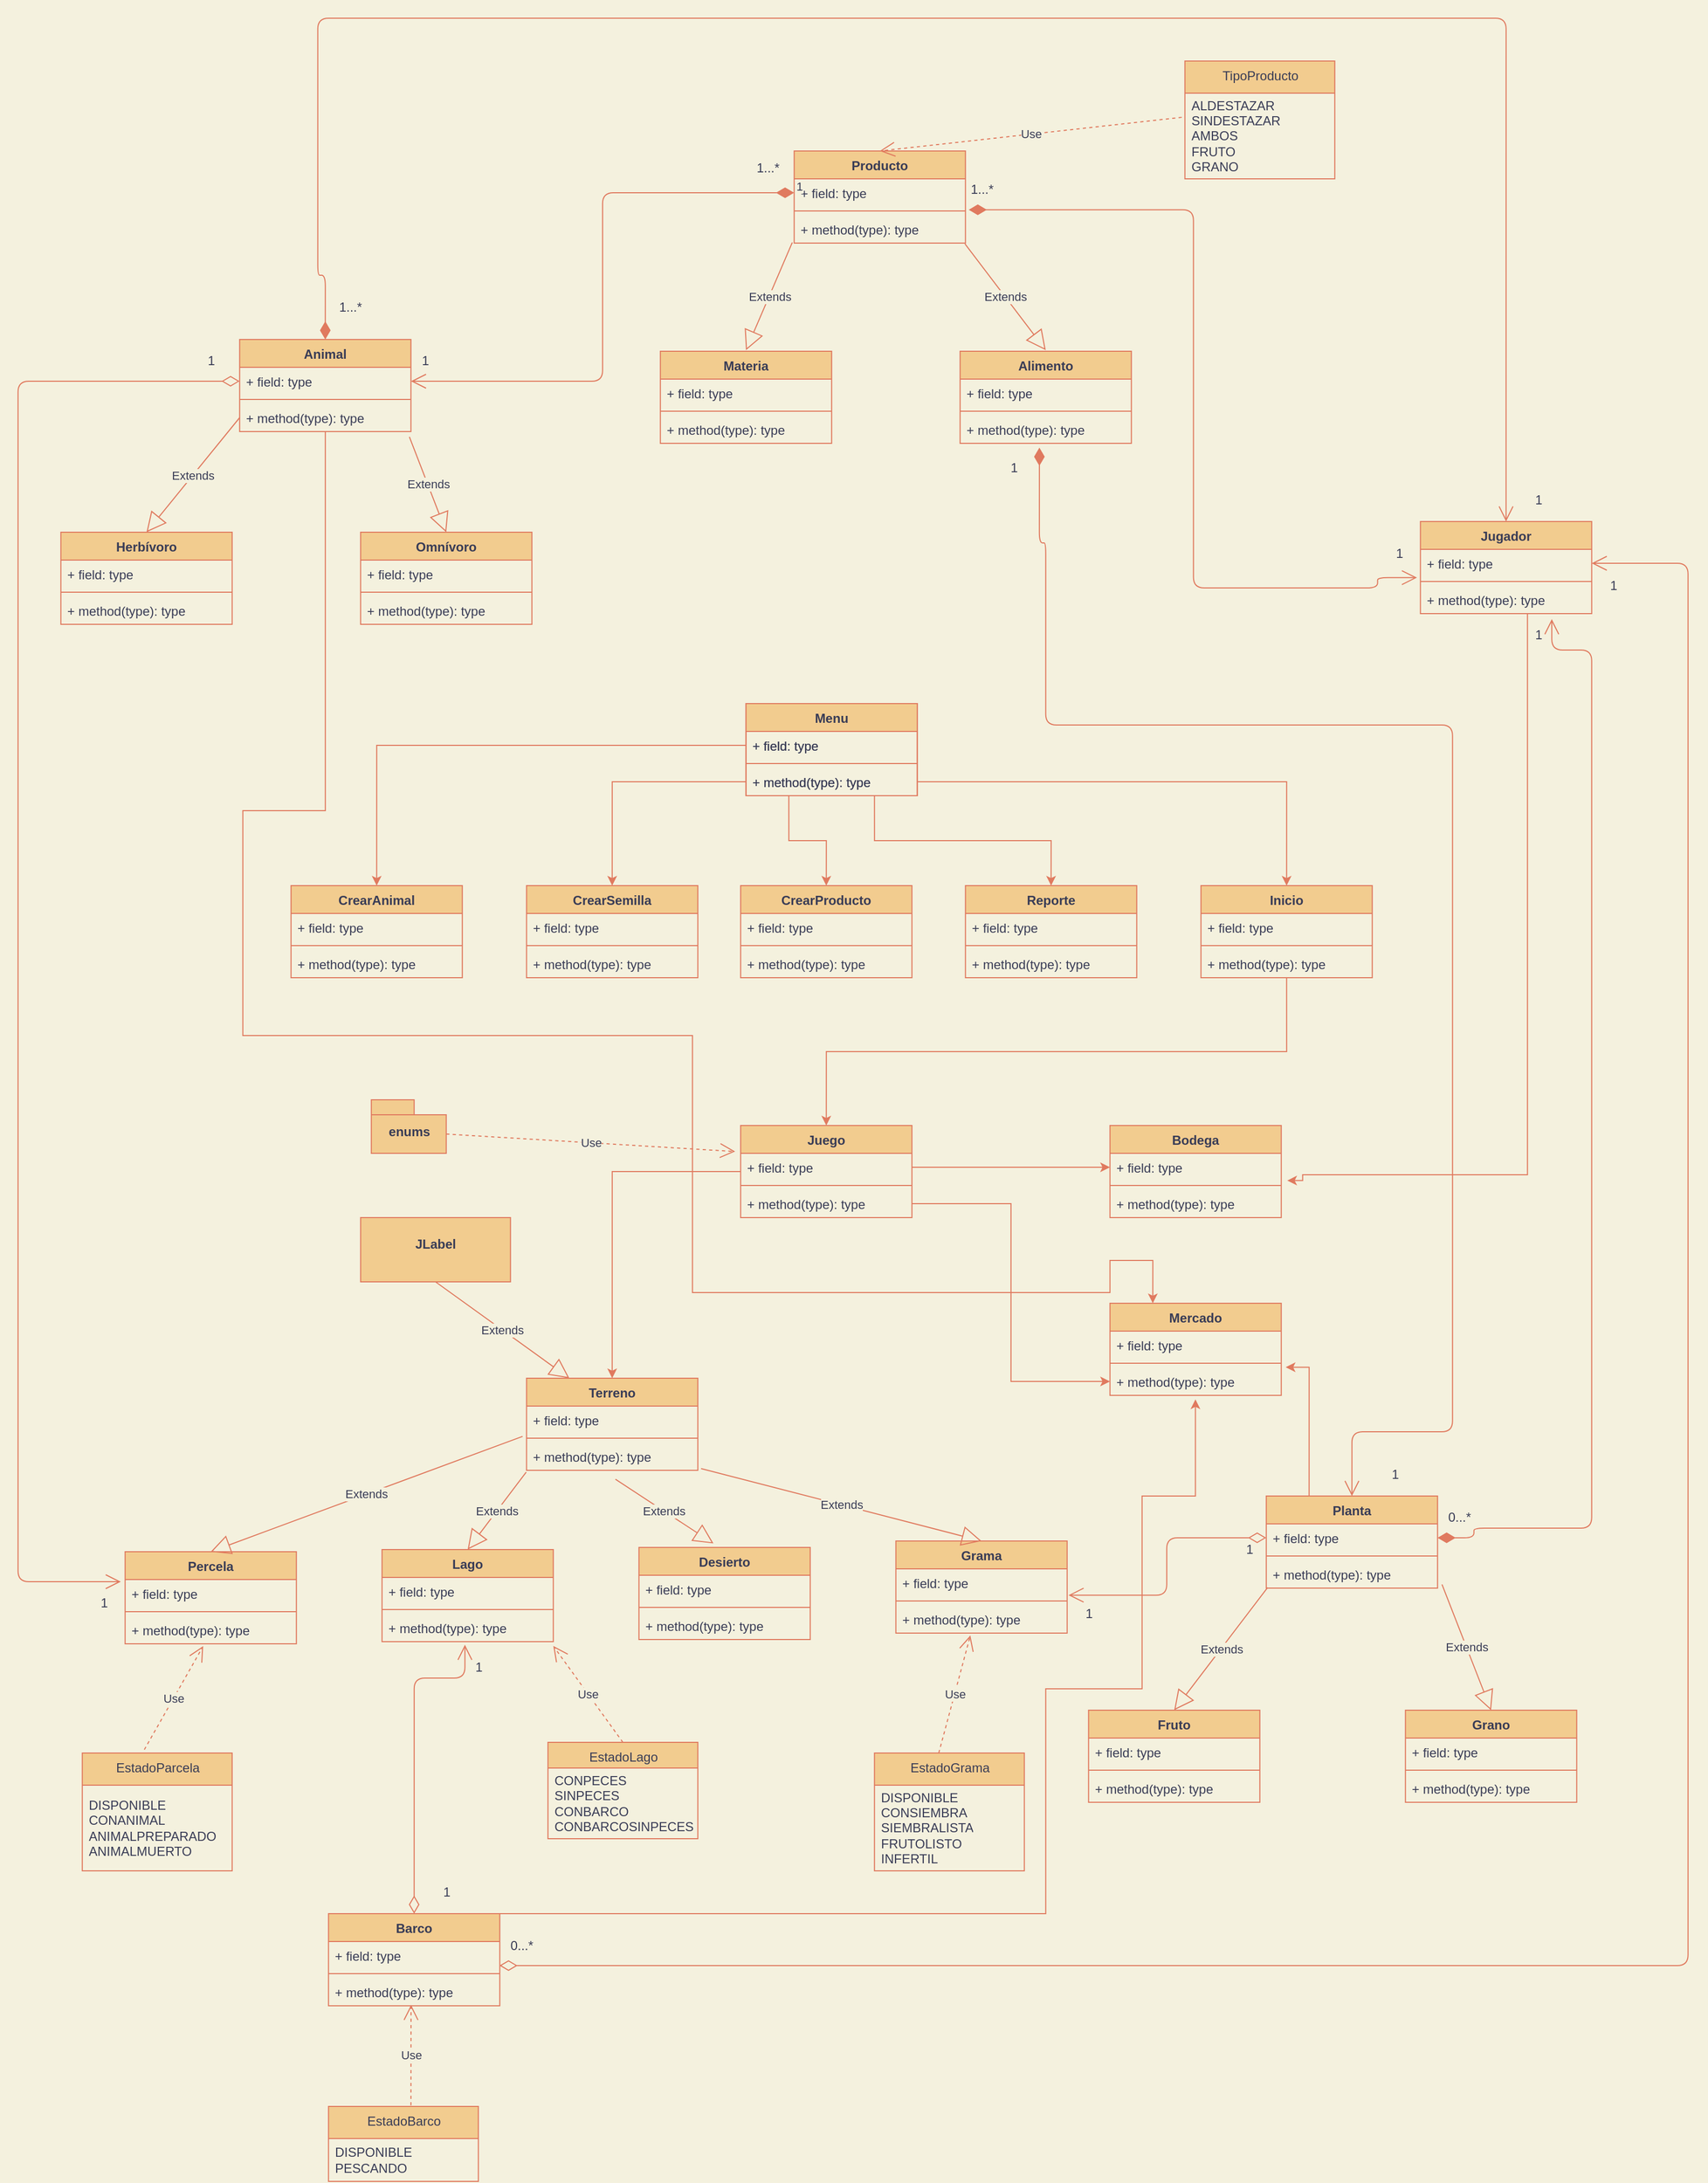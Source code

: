<mxfile><diagram id="ywwz9Rec60yFIzusgV7s" name="Page-1"><mxGraphModel dx="5990" dy="3790" grid="1" gridSize="10" guides="1" tooltips="1" connect="1" arrows="1" fold="1" page="1" pageScale="1" pageWidth="2000" pageHeight="3000" background="#F4F1DE" math="0" shadow="0"><root><mxCell id="0"/><mxCell id="1" parent="0"/><mxCell id="49" style="edgeStyle=orthogonalEdgeStyle;rounded=0;orthogonalLoop=1;jettySize=auto;html=1;exitX=0.25;exitY=1;exitDx=0;exitDy=0;entryX=0.5;entryY=0;entryDx=0;entryDy=0;strokeColor=#E07A5F;fontColor=#393C56;labelBackgroundColor=#F4F1DE;" parent="1" source="7" target="39" edge="1"><mxGeometry relative="1" as="geometry"><mxPoint x="-2990.14" y="-1880" as="targetPoint"/></mxGeometry></mxCell><mxCell id="50" style="edgeStyle=orthogonalEdgeStyle;rounded=0;orthogonalLoop=1;jettySize=auto;html=1;exitX=0.75;exitY=1;exitDx=0;exitDy=0;entryX=0.5;entryY=0;entryDx=0;entryDy=0;strokeColor=#E07A5F;fontColor=#393C56;labelBackgroundColor=#F4F1DE;" parent="1" source="7" target="43" edge="1"><mxGeometry relative="1" as="geometry"/></mxCell><mxCell id="7" value="Menu" style="swimlane;fontStyle=1;align=center;verticalAlign=top;childLayout=stackLayout;horizontal=1;startSize=26;horizontalStack=0;resizeParent=1;resizeParentMax=0;resizeLast=0;collapsible=1;marginBottom=0;fillColor=#F2CC8F;strokeColor=#E07A5F;fontColor=#393C56;" parent="1" vertex="1"><mxGeometry x="-3070.14" y="-2040" width="160" height="86" as="geometry"/></mxCell><mxCell id="8" value="+ field: type" style="text;strokeColor=none;fillColor=none;align=left;verticalAlign=top;spacingLeft=4;spacingRight=4;overflow=hidden;rotatable=0;points=[[0,0.5],[1,0.5]];portConstraint=eastwest;fontColor=#393C56;" parent="7" vertex="1"><mxGeometry y="26" width="160" height="26" as="geometry"/></mxCell><mxCell id="9" value="" style="line;strokeWidth=1;fillColor=none;align=left;verticalAlign=middle;spacingTop=-1;spacingLeft=3;spacingRight=3;rotatable=0;labelPosition=right;points=[];portConstraint=eastwest;strokeColor=#E07A5F;fontColor=#393C56;labelBackgroundColor=#F4F1DE;" parent="7" vertex="1"><mxGeometry y="52" width="160" height="8" as="geometry"/></mxCell><mxCell id="10" value="+ method(type): type" style="text;strokeColor=none;fillColor=none;align=left;verticalAlign=top;spacingLeft=4;spacingRight=4;overflow=hidden;rotatable=0;points=[[0,0.5],[1,0.5]];portConstraint=eastwest;fontColor=#393C56;" parent="7" vertex="1"><mxGeometry y="60" width="160" height="26" as="geometry"/></mxCell><mxCell id="11" value="Grano" style="swimlane;fontStyle=1;align=center;verticalAlign=top;childLayout=stackLayout;horizontal=1;startSize=26;horizontalStack=0;resizeParent=1;resizeParentMax=0;resizeLast=0;collapsible=1;marginBottom=0;fillColor=#F2CC8F;strokeColor=#E07A5F;fontColor=#393C56;" parent="1" vertex="1"><mxGeometry x="-2454.14" y="-1100" width="160" height="86" as="geometry"/></mxCell><mxCell id="12" value="+ field: type" style="text;strokeColor=none;fillColor=none;align=left;verticalAlign=top;spacingLeft=4;spacingRight=4;overflow=hidden;rotatable=0;points=[[0,0.5],[1,0.5]];portConstraint=eastwest;fontColor=#393C56;" parent="11" vertex="1"><mxGeometry y="26" width="160" height="26" as="geometry"/></mxCell><mxCell id="13" value="" style="line;strokeWidth=1;fillColor=none;align=left;verticalAlign=middle;spacingTop=-1;spacingLeft=3;spacingRight=3;rotatable=0;labelPosition=right;points=[];portConstraint=eastwest;strokeColor=#E07A5F;fontColor=#393C56;labelBackgroundColor=#F4F1DE;" parent="11" vertex="1"><mxGeometry y="52" width="160" height="8" as="geometry"/></mxCell><mxCell id="14" value="+ method(type): type" style="text;strokeColor=none;fillColor=none;align=left;verticalAlign=top;spacingLeft=4;spacingRight=4;overflow=hidden;rotatable=0;points=[[0,0.5],[1,0.5]];portConstraint=eastwest;fontColor=#393C56;" parent="11" vertex="1"><mxGeometry y="60" width="160" height="26" as="geometry"/></mxCell><mxCell id="15" value="CrearAnimal" style="swimlane;fontStyle=1;align=center;verticalAlign=top;childLayout=stackLayout;horizontal=1;startSize=26;horizontalStack=0;resizeParent=1;resizeParentMax=0;resizeLast=0;collapsible=1;marginBottom=0;fillColor=#F2CC8F;strokeColor=#E07A5F;fontColor=#393C56;" parent="1" vertex="1"><mxGeometry x="-3495.14" y="-1870" width="160" height="86" as="geometry"/></mxCell><mxCell id="16" value="+ field: type" style="text;strokeColor=none;fillColor=none;align=left;verticalAlign=top;spacingLeft=4;spacingRight=4;overflow=hidden;rotatable=0;points=[[0,0.5],[1,0.5]];portConstraint=eastwest;fontColor=#393C56;" parent="15" vertex="1"><mxGeometry y="26" width="160" height="26" as="geometry"/></mxCell><mxCell id="17" value="" style="line;strokeWidth=1;fillColor=none;align=left;verticalAlign=middle;spacingTop=-1;spacingLeft=3;spacingRight=3;rotatable=0;labelPosition=right;points=[];portConstraint=eastwest;strokeColor=#E07A5F;fontColor=#393C56;labelBackgroundColor=#F4F1DE;" parent="15" vertex="1"><mxGeometry y="52" width="160" height="8" as="geometry"/></mxCell><mxCell id="18" value="+ method(type): type" style="text;strokeColor=none;fillColor=none;align=left;verticalAlign=top;spacingLeft=4;spacingRight=4;overflow=hidden;rotatable=0;points=[[0,0.5],[1,0.5]];portConstraint=eastwest;fontColor=#393C56;" parent="15" vertex="1"><mxGeometry y="60" width="160" height="26" as="geometry"/></mxCell><mxCell id="164" style="edgeStyle=orthogonalEdgeStyle;rounded=0;orthogonalLoop=1;jettySize=auto;html=1;exitX=0.25;exitY=0;exitDx=0;exitDy=0;entryX=1.026;entryY=1.297;entryDx=0;entryDy=0;entryPerimeter=0;strokeColor=#E07A5F;fontColor=#393C56;labelBackgroundColor=#F4F1DE;" parent="1" source="19" target="144" edge="1"><mxGeometry relative="1" as="geometry"/></mxCell><mxCell id="19" value="Planta" style="swimlane;fontStyle=1;align=center;verticalAlign=top;childLayout=stackLayout;horizontal=1;startSize=26;horizontalStack=0;resizeParent=1;resizeParentMax=0;resizeLast=0;collapsible=1;marginBottom=0;fillColor=#F2CC8F;strokeColor=#E07A5F;fontColor=#393C56;" parent="1" vertex="1"><mxGeometry x="-2584.14" y="-1300" width="160" height="86" as="geometry"/></mxCell><mxCell id="20" value="+ field: type" style="text;strokeColor=none;fillColor=none;align=left;verticalAlign=top;spacingLeft=4;spacingRight=4;overflow=hidden;rotatable=0;points=[[0,0.5],[1,0.5]];portConstraint=eastwest;fontColor=#393C56;" parent="19" vertex="1"><mxGeometry y="26" width="160" height="26" as="geometry"/></mxCell><mxCell id="21" value="" style="line;strokeWidth=1;fillColor=none;align=left;verticalAlign=middle;spacingTop=-1;spacingLeft=3;spacingRight=3;rotatable=0;labelPosition=right;points=[];portConstraint=eastwest;strokeColor=#E07A5F;fontColor=#393C56;labelBackgroundColor=#F4F1DE;" parent="19" vertex="1"><mxGeometry y="52" width="160" height="8" as="geometry"/></mxCell><mxCell id="22" value="+ method(type): type" style="text;strokeColor=none;fillColor=none;align=left;verticalAlign=top;spacingLeft=4;spacingRight=4;overflow=hidden;rotatable=0;points=[[0,0.5],[1,0.5]];portConstraint=eastwest;fontColor=#393C56;" parent="19" vertex="1"><mxGeometry y="60" width="160" height="26" as="geometry"/></mxCell><mxCell id="52" style="edgeStyle=orthogonalEdgeStyle;rounded=0;orthogonalLoop=1;jettySize=auto;html=1;exitX=0.5;exitY=1;exitDx=0;exitDy=0;entryX=0.5;entryY=0;entryDx=0;entryDy=0;strokeColor=#E07A5F;fontColor=#393C56;labelBackgroundColor=#F4F1DE;" parent="1" source="25" target="29" edge="1"><mxGeometry relative="1" as="geometry"/></mxCell><mxCell id="25" value="Inicio" style="swimlane;fontStyle=1;align=center;verticalAlign=top;childLayout=stackLayout;horizontal=1;startSize=26;horizontalStack=0;resizeParent=1;resizeParentMax=0;resizeLast=0;collapsible=1;marginBottom=0;fillColor=#F2CC8F;strokeColor=#E07A5F;fontColor=#393C56;" parent="1" vertex="1"><mxGeometry x="-2645.14" y="-1870" width="160" height="86" as="geometry"/></mxCell><mxCell id="26" value="+ field: type" style="text;strokeColor=none;fillColor=none;align=left;verticalAlign=top;spacingLeft=4;spacingRight=4;overflow=hidden;rotatable=0;points=[[0,0.5],[1,0.5]];portConstraint=eastwest;fontColor=#393C56;" parent="25" vertex="1"><mxGeometry y="26" width="160" height="26" as="geometry"/></mxCell><mxCell id="27" value="" style="line;strokeWidth=1;fillColor=none;align=left;verticalAlign=middle;spacingTop=-1;spacingLeft=3;spacingRight=3;rotatable=0;labelPosition=right;points=[];portConstraint=eastwest;strokeColor=#E07A5F;fontColor=#393C56;labelBackgroundColor=#F4F1DE;" parent="25" vertex="1"><mxGeometry y="52" width="160" height="8" as="geometry"/></mxCell><mxCell id="28" value="+ method(type): type" style="text;strokeColor=none;fillColor=none;align=left;verticalAlign=top;spacingLeft=4;spacingRight=4;overflow=hidden;rotatable=0;points=[[0,0.5],[1,0.5]];portConstraint=eastwest;fontColor=#393C56;" parent="25" vertex="1"><mxGeometry y="60" width="160" height="26" as="geometry"/></mxCell><mxCell id="130" style="edgeStyle=orthogonalEdgeStyle;rounded=0;orthogonalLoop=1;jettySize=auto;html=1;entryX=0.5;entryY=0;entryDx=0;entryDy=0;strokeColor=#E07A5F;fontColor=#393C56;labelBackgroundColor=#F4F1DE;" parent="1" source="29" target="108" edge="1"><mxGeometry relative="1" as="geometry"/></mxCell><mxCell id="29" value="Juego" style="swimlane;fontStyle=1;align=center;verticalAlign=top;childLayout=stackLayout;horizontal=1;startSize=26;horizontalStack=0;resizeParent=1;resizeParentMax=0;resizeLast=0;collapsible=1;marginBottom=0;fillColor=#F2CC8F;strokeColor=#E07A5F;fontColor=#393C56;" parent="1" vertex="1"><mxGeometry x="-3075.14" y="-1646" width="160" height="86" as="geometry"/></mxCell><mxCell id="30" value="+ field: type" style="text;strokeColor=none;fillColor=none;align=left;verticalAlign=top;spacingLeft=4;spacingRight=4;overflow=hidden;rotatable=0;points=[[0,0.5],[1,0.5]];portConstraint=eastwest;fontColor=#393C56;" parent="29" vertex="1"><mxGeometry y="26" width="160" height="26" as="geometry"/></mxCell><mxCell id="31" value="" style="line;strokeWidth=1;fillColor=none;align=left;verticalAlign=middle;spacingTop=-1;spacingLeft=3;spacingRight=3;rotatable=0;labelPosition=right;points=[];portConstraint=eastwest;strokeColor=#E07A5F;fontColor=#393C56;labelBackgroundColor=#F4F1DE;" parent="29" vertex="1"><mxGeometry y="52" width="160" height="8" as="geometry"/></mxCell><mxCell id="32" value="+ method(type): type" style="text;strokeColor=none;fillColor=none;align=left;verticalAlign=top;spacingLeft=4;spacingRight=4;overflow=hidden;rotatable=0;points=[[0,0.5],[1,0.5]];portConstraint=eastwest;fontColor=#393C56;" parent="29" vertex="1"><mxGeometry y="60" width="160" height="26" as="geometry"/></mxCell><mxCell id="35" value="CrearSemilla" style="swimlane;fontStyle=1;align=center;verticalAlign=top;childLayout=stackLayout;horizontal=1;startSize=26;horizontalStack=0;resizeParent=1;resizeParentMax=0;resizeLast=0;collapsible=1;marginBottom=0;fillColor=#F2CC8F;strokeColor=#E07A5F;fontColor=#393C56;" parent="1" vertex="1"><mxGeometry x="-3275.14" y="-1870" width="160" height="86" as="geometry"/></mxCell><mxCell id="36" value="+ field: type" style="text;strokeColor=none;fillColor=none;align=left;verticalAlign=top;spacingLeft=4;spacingRight=4;overflow=hidden;rotatable=0;points=[[0,0.5],[1,0.5]];portConstraint=eastwest;fontColor=#393C56;" parent="35" vertex="1"><mxGeometry y="26" width="160" height="26" as="geometry"/></mxCell><mxCell id="37" value="" style="line;strokeWidth=1;fillColor=none;align=left;verticalAlign=middle;spacingTop=-1;spacingLeft=3;spacingRight=3;rotatable=0;labelPosition=right;points=[];portConstraint=eastwest;strokeColor=#E07A5F;fontColor=#393C56;labelBackgroundColor=#F4F1DE;" parent="35" vertex="1"><mxGeometry y="52" width="160" height="8" as="geometry"/></mxCell><mxCell id="38" value="+ method(type): type" style="text;strokeColor=none;fillColor=none;align=left;verticalAlign=top;spacingLeft=4;spacingRight=4;overflow=hidden;rotatable=0;points=[[0,0.5],[1,0.5]];portConstraint=eastwest;fontColor=#393C56;" parent="35" vertex="1"><mxGeometry y="60" width="160" height="26" as="geometry"/></mxCell><mxCell id="39" value="CrearProducto" style="swimlane;fontStyle=1;align=center;verticalAlign=top;childLayout=stackLayout;horizontal=1;startSize=26;horizontalStack=0;resizeParent=1;resizeParentMax=0;resizeLast=0;collapsible=1;marginBottom=0;fillColor=#F2CC8F;strokeColor=#E07A5F;fontColor=#393C56;" parent="1" vertex="1"><mxGeometry x="-3075.14" y="-1870" width="160" height="86" as="geometry"/></mxCell><mxCell id="40" value="+ field: type" style="text;strokeColor=none;fillColor=none;align=left;verticalAlign=top;spacingLeft=4;spacingRight=4;overflow=hidden;rotatable=0;points=[[0,0.5],[1,0.5]];portConstraint=eastwest;fontColor=#393C56;" parent="39" vertex="1"><mxGeometry y="26" width="160" height="26" as="geometry"/></mxCell><mxCell id="41" value="" style="line;strokeWidth=1;fillColor=none;align=left;verticalAlign=middle;spacingTop=-1;spacingLeft=3;spacingRight=3;rotatable=0;labelPosition=right;points=[];portConstraint=eastwest;strokeColor=#E07A5F;fontColor=#393C56;labelBackgroundColor=#F4F1DE;" parent="39" vertex="1"><mxGeometry y="52" width="160" height="8" as="geometry"/></mxCell><mxCell id="42" value="+ method(type): type" style="text;strokeColor=none;fillColor=none;align=left;verticalAlign=top;spacingLeft=4;spacingRight=4;overflow=hidden;rotatable=0;points=[[0,0.5],[1,0.5]];portConstraint=eastwest;fontColor=#393C56;" parent="39" vertex="1"><mxGeometry y="60" width="160" height="26" as="geometry"/></mxCell><mxCell id="43" value="Reporte&#10;" style="swimlane;fontStyle=1;align=center;verticalAlign=top;childLayout=stackLayout;horizontal=1;startSize=26;horizontalStack=0;resizeParent=1;resizeParentMax=0;resizeLast=0;collapsible=1;marginBottom=0;fillColor=#F2CC8F;strokeColor=#E07A5F;fontColor=#393C56;" parent="1" vertex="1"><mxGeometry x="-2865.14" y="-1870" width="160" height="86" as="geometry"/></mxCell><mxCell id="44" value="+ field: type" style="text;strokeColor=none;fillColor=none;align=left;verticalAlign=top;spacingLeft=4;spacingRight=4;overflow=hidden;rotatable=0;points=[[0,0.5],[1,0.5]];portConstraint=eastwest;fontColor=#393C56;" parent="43" vertex="1"><mxGeometry y="26" width="160" height="26" as="geometry"/></mxCell><mxCell id="45" value="" style="line;strokeWidth=1;fillColor=none;align=left;verticalAlign=middle;spacingTop=-1;spacingLeft=3;spacingRight=3;rotatable=0;labelPosition=right;points=[];portConstraint=eastwest;strokeColor=#E07A5F;fontColor=#393C56;labelBackgroundColor=#F4F1DE;" parent="43" vertex="1"><mxGeometry y="52" width="160" height="8" as="geometry"/></mxCell><mxCell id="46" value="+ method(type): type" style="text;strokeColor=none;fillColor=none;align=left;verticalAlign=top;spacingLeft=4;spacingRight=4;overflow=hidden;rotatable=0;points=[[0,0.5],[1,0.5]];portConstraint=eastwest;fontColor=#393C56;" parent="43" vertex="1"><mxGeometry y="60" width="160" height="26" as="geometry"/></mxCell><mxCell id="47" style="edgeStyle=orthogonalEdgeStyle;rounded=0;orthogonalLoop=1;jettySize=auto;html=1;exitX=0;exitY=0.5;exitDx=0;exitDy=0;entryX=0.5;entryY=0;entryDx=0;entryDy=0;strokeColor=#E07A5F;fontColor=#393C56;labelBackgroundColor=#F4F1DE;" parent="1" source="8" target="15" edge="1"><mxGeometry relative="1" as="geometry"/></mxCell><mxCell id="48" style="edgeStyle=orthogonalEdgeStyle;rounded=0;orthogonalLoop=1;jettySize=auto;html=1;exitX=0;exitY=0.5;exitDx=0;exitDy=0;entryX=0.5;entryY=0;entryDx=0;entryDy=0;strokeColor=#E07A5F;fontColor=#393C56;labelBackgroundColor=#F4F1DE;" parent="1" source="10" target="35" edge="1"><mxGeometry relative="1" as="geometry"/></mxCell><mxCell id="51" style="edgeStyle=orthogonalEdgeStyle;rounded=0;orthogonalLoop=1;jettySize=auto;html=1;exitX=1;exitY=0.5;exitDx=0;exitDy=0;entryX=0.5;entryY=0;entryDx=0;entryDy=0;strokeColor=#E07A5F;fontColor=#393C56;labelBackgroundColor=#F4F1DE;" parent="1" source="10" target="25" edge="1"><mxGeometry relative="1" as="geometry"/></mxCell><mxCell id="168" style="edgeStyle=orthogonalEdgeStyle;rounded=0;orthogonalLoop=1;jettySize=auto;html=1;entryX=1.035;entryY=0.978;entryDx=0;entryDy=0;entryPerimeter=0;strokeColor=#E07A5F;fontColor=#393C56;labelBackgroundColor=#F4F1DE;" parent="1" source="53" target="140" edge="1"><mxGeometry relative="1" as="geometry"><mxPoint x="-2360.14" y="-1600" as="targetPoint"/><Array as="points"><mxPoint x="-2340.14" y="-1600"/><mxPoint x="-2550.14" y="-1600"/><mxPoint x="-2550.14" y="-1595"/></Array></mxGeometry></mxCell><mxCell id="53" value="Jugador" style="swimlane;fontStyle=1;align=center;verticalAlign=top;childLayout=stackLayout;horizontal=1;startSize=26;horizontalStack=0;resizeParent=1;resizeParentMax=0;resizeLast=0;collapsible=1;marginBottom=0;fillColor=#F2CC8F;strokeColor=#E07A5F;fontColor=#393C56;" parent="1" vertex="1"><mxGeometry x="-2440.14" y="-2210" width="160" height="86" as="geometry"/></mxCell><mxCell id="54" value="+ field: type" style="text;strokeColor=none;fillColor=none;align=left;verticalAlign=top;spacingLeft=4;spacingRight=4;overflow=hidden;rotatable=0;points=[[0,0.5],[1,0.5]];portConstraint=eastwest;fontColor=#393C56;" parent="53" vertex="1"><mxGeometry y="26" width="160" height="26" as="geometry"/></mxCell><mxCell id="55" value="" style="line;strokeWidth=1;fillColor=none;align=left;verticalAlign=middle;spacingTop=-1;spacingLeft=3;spacingRight=3;rotatable=0;labelPosition=right;points=[];portConstraint=eastwest;strokeColor=#E07A5F;fontColor=#393C56;labelBackgroundColor=#F4F1DE;" parent="53" vertex="1"><mxGeometry y="52" width="160" height="8" as="geometry"/></mxCell><mxCell id="56" value="+ method(type): type" style="text;strokeColor=none;fillColor=none;align=left;verticalAlign=top;spacingLeft=4;spacingRight=4;overflow=hidden;rotatable=0;points=[[0,0.5],[1,0.5]];portConstraint=eastwest;fontColor=#393C56;" parent="53" vertex="1"><mxGeometry y="60" width="160" height="26" as="geometry"/></mxCell><mxCell id="167" style="edgeStyle=orthogonalEdgeStyle;rounded=0;orthogonalLoop=1;jettySize=auto;html=1;entryX=0.25;entryY=0;entryDx=0;entryDy=0;strokeColor=#E07A5F;fontColor=#393C56;labelBackgroundColor=#F4F1DE;" parent="1" source="57" target="143" edge="1"><mxGeometry relative="1" as="geometry"><mxPoint x="-3100.14" y="-1490" as="targetPoint"/><Array as="points"><mxPoint x="-3463.14" y="-1940"/><mxPoint x="-3540.14" y="-1940"/><mxPoint x="-3540.14" y="-1730"/><mxPoint x="-3120.14" y="-1730"/><mxPoint x="-3120.14" y="-1490"/><mxPoint x="-2730.14" y="-1490"/><mxPoint x="-2730.14" y="-1520"/><mxPoint x="-2690.14" y="-1520"/></Array></mxGeometry></mxCell><mxCell id="57" value="Animal" style="swimlane;fontStyle=1;align=center;verticalAlign=top;childLayout=stackLayout;horizontal=1;startSize=26;horizontalStack=0;resizeParent=1;resizeParentMax=0;resizeLast=0;collapsible=1;marginBottom=0;fillColor=#F2CC8F;strokeColor=#E07A5F;fontColor=#393C56;" parent="1" vertex="1"><mxGeometry x="-3543.14" y="-2380" width="160" height="86" as="geometry"/></mxCell><mxCell id="58" value="+ field: type" style="text;strokeColor=none;fillColor=none;align=left;verticalAlign=top;spacingLeft=4;spacingRight=4;overflow=hidden;rotatable=0;points=[[0,0.5],[1,0.5]];portConstraint=eastwest;fontColor=#393C56;" parent="57" vertex="1"><mxGeometry y="26" width="160" height="26" as="geometry"/></mxCell><mxCell id="59" value="" style="line;strokeWidth=1;fillColor=none;align=left;verticalAlign=middle;spacingTop=-1;spacingLeft=3;spacingRight=3;rotatable=0;labelPosition=right;points=[];portConstraint=eastwest;strokeColor=#E07A5F;fontColor=#393C56;labelBackgroundColor=#F4F1DE;" parent="57" vertex="1"><mxGeometry y="52" width="160" height="8" as="geometry"/></mxCell><mxCell id="60" value="+ method(type): type" style="text;strokeColor=none;fillColor=none;align=left;verticalAlign=top;spacingLeft=4;spacingRight=4;overflow=hidden;rotatable=0;points=[[0,0.5],[1,0.5]];portConstraint=eastwest;fontColor=#393C56;" parent="57" vertex="1"><mxGeometry y="60" width="160" height="26" as="geometry"/></mxCell><mxCell id="61" value="Herbívoro" style="swimlane;fontStyle=1;align=center;verticalAlign=top;childLayout=stackLayout;horizontal=1;startSize=26;horizontalStack=0;resizeParent=1;resizeParentMax=0;resizeLast=0;collapsible=1;marginBottom=0;fillColor=#F2CC8F;strokeColor=#E07A5F;fontColor=#393C56;" parent="1" vertex="1"><mxGeometry x="-3710.14" y="-2200" width="160" height="86" as="geometry"/></mxCell><mxCell id="62" value="+ field: type" style="text;strokeColor=none;fillColor=none;align=left;verticalAlign=top;spacingLeft=4;spacingRight=4;overflow=hidden;rotatable=0;points=[[0,0.5],[1,0.5]];portConstraint=eastwest;fontColor=#393C56;" parent="61" vertex="1"><mxGeometry y="26" width="160" height="26" as="geometry"/></mxCell><mxCell id="63" value="" style="line;strokeWidth=1;fillColor=none;align=left;verticalAlign=middle;spacingTop=-1;spacingLeft=3;spacingRight=3;rotatable=0;labelPosition=right;points=[];portConstraint=eastwest;strokeColor=#E07A5F;fontColor=#393C56;labelBackgroundColor=#F4F1DE;" parent="61" vertex="1"><mxGeometry y="52" width="160" height="8" as="geometry"/></mxCell><mxCell id="64" value="+ method(type): type" style="text;strokeColor=none;fillColor=none;align=left;verticalAlign=top;spacingLeft=4;spacingRight=4;overflow=hidden;rotatable=0;points=[[0,0.5],[1,0.5]];portConstraint=eastwest;fontColor=#393C56;" parent="61" vertex="1"><mxGeometry y="60" width="160" height="26" as="geometry"/></mxCell><mxCell id="65" value="Omnívoro" style="swimlane;fontStyle=1;align=center;verticalAlign=top;childLayout=stackLayout;horizontal=1;startSize=26;horizontalStack=0;resizeParent=1;resizeParentMax=0;resizeLast=0;collapsible=1;marginBottom=0;fillColor=#F2CC8F;strokeColor=#E07A5F;fontColor=#393C56;" parent="1" vertex="1"><mxGeometry x="-3430.14" y="-2200" width="160" height="86" as="geometry"/></mxCell><mxCell id="66" value="+ field: type" style="text;strokeColor=none;fillColor=none;align=left;verticalAlign=top;spacingLeft=4;spacingRight=4;overflow=hidden;rotatable=0;points=[[0,0.5],[1,0.5]];portConstraint=eastwest;fontColor=#393C56;" parent="65" vertex="1"><mxGeometry y="26" width="160" height="26" as="geometry"/></mxCell><mxCell id="67" value="" style="line;strokeWidth=1;fillColor=none;align=left;verticalAlign=middle;spacingTop=-1;spacingLeft=3;spacingRight=3;rotatable=0;labelPosition=right;points=[];portConstraint=eastwest;strokeColor=#E07A5F;fontColor=#393C56;labelBackgroundColor=#F4F1DE;" parent="65" vertex="1"><mxGeometry y="52" width="160" height="8" as="geometry"/></mxCell><mxCell id="68" value="+ method(type): type" style="text;strokeColor=none;fillColor=none;align=left;verticalAlign=top;spacingLeft=4;spacingRight=4;overflow=hidden;rotatable=0;points=[[0,0.5],[1,0.5]];portConstraint=eastwest;fontColor=#393C56;" parent="65" vertex="1"><mxGeometry y="60" width="160" height="26" as="geometry"/></mxCell><mxCell id="69" value="Extends" style="endArrow=block;endSize=16;endFill=0;html=1;entryX=0.5;entryY=0;entryDx=0;entryDy=0;exitX=0;exitY=0.5;exitDx=0;exitDy=0;strokeColor=#E07A5F;fontColor=#393C56;labelBackgroundColor=#F4F1DE;" parent="1" source="60" target="61" edge="1"><mxGeometry width="160" relative="1" as="geometry"><mxPoint x="-3580.14" y="-2260" as="sourcePoint"/><mxPoint x="-3420.14" y="-2260" as="targetPoint"/></mxGeometry></mxCell><mxCell id="70" value="Extends" style="endArrow=block;endSize=16;endFill=0;html=1;exitX=0.991;exitY=1.192;exitDx=0;exitDy=0;exitPerimeter=0;entryX=0.5;entryY=0;entryDx=0;entryDy=0;strokeColor=#E07A5F;fontColor=#393C56;labelBackgroundColor=#F4F1DE;" parent="1" source="60" target="65" edge="1"><mxGeometry width="160" relative="1" as="geometry"><mxPoint x="-3350.14" y="-2290" as="sourcePoint"/><mxPoint x="-3190.14" y="-2290" as="targetPoint"/></mxGeometry></mxCell><mxCell id="71" value="Producto" style="swimlane;fontStyle=1;align=center;verticalAlign=top;childLayout=stackLayout;horizontal=1;startSize=26;horizontalStack=0;resizeParent=1;resizeParentMax=0;resizeLast=0;collapsible=1;marginBottom=0;fillColor=#F2CC8F;strokeColor=#E07A5F;fontColor=#393C56;" parent="1" vertex="1"><mxGeometry x="-3025.14" y="-2556" width="160" height="86" as="geometry"/></mxCell><mxCell id="72" value="+ field: type" style="text;strokeColor=none;fillColor=none;align=left;verticalAlign=top;spacingLeft=4;spacingRight=4;overflow=hidden;rotatable=0;points=[[0,0.5],[1,0.5]];portConstraint=eastwest;fontColor=#393C56;" parent="71" vertex="1"><mxGeometry y="26" width="160" height="26" as="geometry"/></mxCell><mxCell id="73" value="" style="line;strokeWidth=1;fillColor=none;align=left;verticalAlign=middle;spacingTop=-1;spacingLeft=3;spacingRight=3;rotatable=0;labelPosition=right;points=[];portConstraint=eastwest;strokeColor=#E07A5F;fontColor=#393C56;labelBackgroundColor=#F4F1DE;" parent="71" vertex="1"><mxGeometry y="52" width="160" height="8" as="geometry"/></mxCell><mxCell id="74" value="+ method(type): type" style="text;strokeColor=none;fillColor=none;align=left;verticalAlign=top;spacingLeft=4;spacingRight=4;overflow=hidden;rotatable=0;points=[[0,0.5],[1,0.5]];portConstraint=eastwest;fontColor=#393C56;" parent="71" vertex="1"><mxGeometry y="60" width="160" height="26" as="geometry"/></mxCell><mxCell id="75" value="Materia" style="swimlane;fontStyle=1;align=center;verticalAlign=top;childLayout=stackLayout;horizontal=1;startSize=26;horizontalStack=0;resizeParent=1;resizeParentMax=0;resizeLast=0;collapsible=1;marginBottom=0;fillColor=#F2CC8F;strokeColor=#E07A5F;fontColor=#393C56;" parent="1" vertex="1"><mxGeometry x="-3150.14" y="-2369" width="160" height="86" as="geometry"/></mxCell><mxCell id="76" value="+ field: type" style="text;strokeColor=none;fillColor=none;align=left;verticalAlign=top;spacingLeft=4;spacingRight=4;overflow=hidden;rotatable=0;points=[[0,0.5],[1,0.5]];portConstraint=eastwest;fontColor=#393C56;" parent="75" vertex="1"><mxGeometry y="26" width="160" height="26" as="geometry"/></mxCell><mxCell id="77" value="" style="line;strokeWidth=1;fillColor=none;align=left;verticalAlign=middle;spacingTop=-1;spacingLeft=3;spacingRight=3;rotatable=0;labelPosition=right;points=[];portConstraint=eastwest;strokeColor=#E07A5F;fontColor=#393C56;labelBackgroundColor=#F4F1DE;" parent="75" vertex="1"><mxGeometry y="52" width="160" height="8" as="geometry"/></mxCell><mxCell id="78" value="+ method(type): type" style="text;strokeColor=none;fillColor=none;align=left;verticalAlign=top;spacingLeft=4;spacingRight=4;overflow=hidden;rotatable=0;points=[[0,0.5],[1,0.5]];portConstraint=eastwest;fontColor=#393C56;" parent="75" vertex="1"><mxGeometry y="60" width="160" height="26" as="geometry"/></mxCell><mxCell id="79" value="Alimento" style="swimlane;fontStyle=1;align=center;verticalAlign=top;childLayout=stackLayout;horizontal=1;startSize=26;horizontalStack=0;resizeParent=1;resizeParentMax=0;resizeLast=0;collapsible=1;marginBottom=0;fillColor=#F2CC8F;strokeColor=#E07A5F;fontColor=#393C56;" parent="1" vertex="1"><mxGeometry x="-2870.14" y="-2369" width="160" height="86" as="geometry"/></mxCell><mxCell id="80" value="+ field: type" style="text;strokeColor=none;fillColor=none;align=left;verticalAlign=top;spacingLeft=4;spacingRight=4;overflow=hidden;rotatable=0;points=[[0,0.5],[1,0.5]];portConstraint=eastwest;fontColor=#393C56;" parent="79" vertex="1"><mxGeometry y="26" width="160" height="26" as="geometry"/></mxCell><mxCell id="81" value="" style="line;strokeWidth=1;fillColor=none;align=left;verticalAlign=middle;spacingTop=-1;spacingLeft=3;spacingRight=3;rotatable=0;labelPosition=right;points=[];portConstraint=eastwest;strokeColor=#E07A5F;fontColor=#393C56;labelBackgroundColor=#F4F1DE;" parent="79" vertex="1"><mxGeometry y="52" width="160" height="8" as="geometry"/></mxCell><mxCell id="82" value="+ method(type): type" style="text;strokeColor=none;fillColor=none;align=left;verticalAlign=top;spacingLeft=4;spacingRight=4;overflow=hidden;rotatable=0;points=[[0,0.5],[1,0.5]];portConstraint=eastwest;fontColor=#393C56;" parent="79" vertex="1"><mxGeometry y="60" width="160" height="26" as="geometry"/></mxCell><mxCell id="83" value="" style="endArrow=open;html=1;endSize=12;startArrow=diamondThin;startSize=14;startFill=1;edgeStyle=orthogonalEdgeStyle;align=left;verticalAlign=bottom;entryX=0.5;entryY=0;entryDx=0;entryDy=0;exitX=0.5;exitY=0;exitDx=0;exitDy=0;strokeColor=#E07A5F;fontColor=#393C56;labelBackgroundColor=#F4F1DE;" parent="1" source="57" target="53" edge="1"><mxGeometry x="-0.979" y="-13" relative="1" as="geometry"><mxPoint x="-3480.14" y="-2390" as="sourcePoint"/><mxPoint x="-3260.14" y="-2650" as="targetPoint"/><Array as="points"><mxPoint x="-3463.14" y="-2440"/><mxPoint x="-3470.14" y="-2440"/><mxPoint x="-3470.14" y="-2680"/><mxPoint x="-2360.14" y="-2680"/></Array><mxPoint as="offset"/></mxGeometry></mxCell><mxCell id="84" value="Extends" style="endArrow=block;endSize=16;endFill=0;html=1;exitX=-0.011;exitY=0.98;exitDx=0;exitDy=0;exitPerimeter=0;strokeColor=#E07A5F;fontColor=#393C56;labelBackgroundColor=#F4F1DE;" parent="1" source="74" edge="1"><mxGeometry width="160" relative="1" as="geometry"><mxPoint x="-3170.14" y="-2420" as="sourcePoint"/><mxPoint x="-3070.14" y="-2370" as="targetPoint"/></mxGeometry></mxCell><mxCell id="85" value="Extends" style="endArrow=block;endSize=16;endFill=0;html=1;exitX=0.997;exitY=1.025;exitDx=0;exitDy=0;exitPerimeter=0;strokeColor=#E07A5F;fontColor=#393C56;labelBackgroundColor=#F4F1DE;" parent="1" source="74" edge="1"><mxGeometry width="160" relative="1" as="geometry"><mxPoint x="-2850.14" y="-2430" as="sourcePoint"/><mxPoint x="-2790.14" y="-2370" as="targetPoint"/></mxGeometry></mxCell><mxCell id="86" value="1" style="endArrow=open;html=1;endSize=12;startArrow=diamondThin;startSize=14;startFill=1;edgeStyle=orthogonalEdgeStyle;align=left;verticalAlign=bottom;exitX=0;exitY=0.5;exitDx=0;exitDy=0;entryX=1;entryY=0.5;entryDx=0;entryDy=0;strokeColor=#E07A5F;fontColor=#393C56;labelBackgroundColor=#F4F1DE;" parent="1" source="72" target="58" edge="1"><mxGeometry x="-1" y="3" relative="1" as="geometry"><mxPoint x="-3330.14" y="-2520" as="sourcePoint"/><mxPoint x="-3170.14" y="-2520" as="targetPoint"/></mxGeometry></mxCell><mxCell id="87" value="1" style="text;html=1;align=center;verticalAlign=middle;resizable=0;points=[];autosize=1;fontColor=#393C56;" parent="1" vertex="1"><mxGeometry x="-3380.14" y="-2370" width="20" height="20" as="geometry"/></mxCell><mxCell id="88" value="1...*" style="text;html=1;align=center;verticalAlign=middle;resizable=0;points=[];autosize=1;fontColor=#393C56;" parent="1" vertex="1"><mxGeometry x="-3070.14" y="-2550" width="40" height="20" as="geometry"/></mxCell><mxCell id="89" value="1" style="text;html=1;align=center;verticalAlign=middle;resizable=0;points=[];autosize=1;fontColor=#393C56;" parent="1" vertex="1"><mxGeometry x="-2340.14" y="-2240" width="20" height="20" as="geometry"/></mxCell><mxCell id="90" value="1...*" style="text;html=1;align=center;verticalAlign=middle;resizable=0;points=[];autosize=1;fontColor=#393C56;" parent="1" vertex="1"><mxGeometry x="-3460.14" y="-2420" width="40" height="20" as="geometry"/></mxCell><mxCell id="91" value="" style="endArrow=open;html=1;endSize=12;startArrow=diamondThin;startSize=14;startFill=1;edgeStyle=orthogonalEdgeStyle;align=left;verticalAlign=bottom;exitX=1.019;exitY=1.111;exitDx=0;exitDy=0;exitPerimeter=0;entryX=-0.02;entryY=1.016;entryDx=0;entryDy=0;entryPerimeter=0;strokeColor=#E07A5F;fontColor=#393C56;labelBackgroundColor=#F4F1DE;" parent="1" source="72" target="54" edge="1"><mxGeometry x="-0.944" y="16" relative="1" as="geometry"><mxPoint x="-2670.14" y="-2440" as="sourcePoint"/><mxPoint x="-2510.14" y="-2440" as="targetPoint"/><Array as="points"><mxPoint x="-2652.14" y="-2501"/><mxPoint x="-2652.14" y="-2148"/><mxPoint x="-2480.14" y="-2148"/><mxPoint x="-2480.14" y="-2158"/></Array><mxPoint as="offset"/></mxGeometry></mxCell><mxCell id="92" value="1" style="text;html=1;align=center;verticalAlign=middle;resizable=0;points=[];autosize=1;fontColor=#393C56;" parent="1" vertex="1"><mxGeometry x="-2470.14" y="-2190" width="20" height="20" as="geometry"/></mxCell><mxCell id="93" value="1...*" style="text;html=1;align=center;verticalAlign=middle;resizable=0;points=[];autosize=1;fontColor=#393C56;" parent="1" vertex="1"><mxGeometry x="-2870.14" y="-2530" width="40" height="20" as="geometry"/></mxCell><mxCell id="95" value="Fruto" style="swimlane;fontStyle=1;align=center;verticalAlign=top;childLayout=stackLayout;horizontal=1;startSize=26;horizontalStack=0;resizeParent=1;resizeParentMax=0;resizeLast=0;collapsible=1;marginBottom=0;fillColor=#F2CC8F;strokeColor=#E07A5F;fontColor=#393C56;" parent="1" vertex="1"><mxGeometry x="-2750.14" y="-1100" width="160" height="86" as="geometry"/></mxCell><mxCell id="96" value="+ field: type" style="text;strokeColor=none;fillColor=none;align=left;verticalAlign=top;spacingLeft=4;spacingRight=4;overflow=hidden;rotatable=0;points=[[0,0.5],[1,0.5]];portConstraint=eastwest;fontColor=#393C56;" parent="95" vertex="1"><mxGeometry y="26" width="160" height="26" as="geometry"/></mxCell><mxCell id="97" value="" style="line;strokeWidth=1;fillColor=none;align=left;verticalAlign=middle;spacingTop=-1;spacingLeft=3;spacingRight=3;rotatable=0;labelPosition=right;points=[];portConstraint=eastwest;strokeColor=#E07A5F;fontColor=#393C56;labelBackgroundColor=#F4F1DE;" parent="95" vertex="1"><mxGeometry y="52" width="160" height="8" as="geometry"/></mxCell><mxCell id="98" value="+ method(type): type" style="text;strokeColor=none;fillColor=none;align=left;verticalAlign=top;spacingLeft=4;spacingRight=4;overflow=hidden;rotatable=0;points=[[0,0.5],[1,0.5]];portConstraint=eastwest;fontColor=#393C56;" parent="95" vertex="1"><mxGeometry y="60" width="160" height="26" as="geometry"/></mxCell><mxCell id="99" value="Extends" style="endArrow=block;endSize=16;endFill=0;html=1;entryX=0.5;entryY=0;entryDx=0;entryDy=0;exitX=0.008;exitY=0.978;exitDx=0;exitDy=0;exitPerimeter=0;strokeColor=#E07A5F;fontColor=#393C56;labelBackgroundColor=#F4F1DE;" parent="1" source="22" target="95" edge="1"><mxGeometry width="160" relative="1" as="geometry"><mxPoint x="-2594.14" y="-1210" as="sourcePoint"/><mxPoint x="-2574.14" y="-1140" as="targetPoint"/></mxGeometry></mxCell><mxCell id="100" value="Extends" style="endArrow=block;endSize=16;endFill=0;html=1;entryX=0.5;entryY=0;entryDx=0;entryDy=0;exitX=1.026;exitY=0.868;exitDx=0;exitDy=0;exitPerimeter=0;strokeColor=#E07A5F;fontColor=#393C56;labelBackgroundColor=#F4F1DE;" parent="1" source="22" target="11" edge="1"><mxGeometry width="160" relative="1" as="geometry"><mxPoint x="-2494.14" y="-1160" as="sourcePoint"/><mxPoint x="-2334.14" y="-1160" as="targetPoint"/></mxGeometry></mxCell><mxCell id="101" value="" style="endArrow=open;html=1;endSize=12;startArrow=diamondThin;startSize=14;startFill=1;edgeStyle=orthogonalEdgeStyle;align=left;verticalAlign=bottom;entryX=0.5;entryY=0;entryDx=0;entryDy=0;exitX=0.463;exitY=1.154;exitDx=0;exitDy=0;exitPerimeter=0;strokeColor=#E07A5F;fontColor=#393C56;labelBackgroundColor=#F4F1DE;" parent="1" source="82" target="19" edge="1"><mxGeometry x="-0.961" y="-45" relative="1" as="geometry"><mxPoint x="-2770.14" y="-2150" as="sourcePoint"/><mxPoint x="-2420.14" y="-1500" as="targetPoint"/><Array as="points"><mxPoint x="-2796.14" y="-2190"/><mxPoint x="-2790.14" y="-2190"/><mxPoint x="-2790.14" y="-2020"/><mxPoint x="-2410.14" y="-2020"/><mxPoint x="-2410.14" y="-1360"/><mxPoint x="-2504.14" y="-1360"/></Array><mxPoint x="-44" y="-35" as="offset"/></mxGeometry></mxCell><mxCell id="102" value="1" style="text;html=1;align=center;verticalAlign=middle;resizable=0;points=[];autosize=1;fontColor=#393C56;" parent="1" vertex="1"><mxGeometry x="-2830.14" y="-2270" width="20" height="20" as="geometry"/></mxCell><mxCell id="103" value="1" style="text;html=1;align=center;verticalAlign=middle;resizable=0;points=[];autosize=1;fontColor=#393C56;" parent="1" vertex="1"><mxGeometry x="-2474.14" y="-1330" width="20" height="20" as="geometry"/></mxCell><mxCell id="104" value="" style="endArrow=open;html=1;endSize=12;startArrow=diamondThin;startSize=14;startFill=1;edgeStyle=orthogonalEdgeStyle;align=left;verticalAlign=bottom;exitX=1;exitY=0.5;exitDx=0;exitDy=0;entryX=0.767;entryY=1.198;entryDx=0;entryDy=0;entryPerimeter=0;strokeColor=#E07A5F;fontColor=#393C56;labelBackgroundColor=#F4F1DE;" parent="1" source="20" target="56" edge="1"><mxGeometry x="-0.963" y="39" relative="1" as="geometry"><mxPoint x="-2340.14" y="-1420" as="sourcePoint"/><mxPoint x="-2290.14" y="-1390" as="targetPoint"/><Array as="points"><mxPoint x="-2390.14" y="-1261"/><mxPoint x="-2390.14" y="-1270"/><mxPoint x="-2280.14" y="-1270"/><mxPoint x="-2280.14" y="-2090"/><mxPoint x="-2317.14" y="-2090"/></Array><mxPoint as="offset"/></mxGeometry></mxCell><mxCell id="106" value="1" style="text;html=1;align=center;verticalAlign=middle;resizable=0;points=[];autosize=1;fontColor=#393C56;" parent="1" vertex="1"><mxGeometry x="-2340.14" y="-2114" width="20" height="20" as="geometry"/></mxCell><mxCell id="107" value="0...*" style="text;html=1;align=center;verticalAlign=middle;resizable=0;points=[];autosize=1;fontColor=#393C56;" parent="1" vertex="1"><mxGeometry x="-2424.14" y="-1290" width="40" height="20" as="geometry"/></mxCell><mxCell id="108" value="Terreno" style="swimlane;fontStyle=1;align=center;verticalAlign=top;childLayout=stackLayout;horizontal=1;startSize=26;horizontalStack=0;resizeParent=1;resizeParentMax=0;resizeLast=0;collapsible=1;marginBottom=0;fillColor=#F2CC8F;strokeColor=#E07A5F;fontColor=#393C56;" parent="1" vertex="1"><mxGeometry x="-3275.14" y="-1410" width="160" height="86" as="geometry"/></mxCell><mxCell id="109" value="+ field: type" style="text;strokeColor=none;fillColor=none;align=left;verticalAlign=top;spacingLeft=4;spacingRight=4;overflow=hidden;rotatable=0;points=[[0,0.5],[1,0.5]];portConstraint=eastwest;fontColor=#393C56;" parent="108" vertex="1"><mxGeometry y="26" width="160" height="26" as="geometry"/></mxCell><mxCell id="110" value="" style="line;strokeWidth=1;fillColor=none;align=left;verticalAlign=middle;spacingTop=-1;spacingLeft=3;spacingRight=3;rotatable=0;labelPosition=right;points=[];portConstraint=eastwest;strokeColor=#E07A5F;fontColor=#393C56;labelBackgroundColor=#F4F1DE;" parent="108" vertex="1"><mxGeometry y="52" width="160" height="8" as="geometry"/></mxCell><mxCell id="111" value="+ method(type): type" style="text;strokeColor=none;fillColor=none;align=left;verticalAlign=top;spacingLeft=4;spacingRight=4;overflow=hidden;rotatable=0;points=[[0,0.5],[1,0.5]];portConstraint=eastwest;fontColor=#393C56;" parent="108" vertex="1"><mxGeometry y="60" width="160" height="26" as="geometry"/></mxCell><mxCell id="112" value="Percela" style="swimlane;fontStyle=1;align=center;verticalAlign=top;childLayout=stackLayout;horizontal=1;startSize=26;horizontalStack=0;resizeParent=1;resizeParentMax=0;resizeLast=0;collapsible=1;marginBottom=0;fillColor=#F2CC8F;strokeColor=#E07A5F;fontColor=#393C56;" parent="1" vertex="1"><mxGeometry x="-3650.14" y="-1248" width="160" height="86" as="geometry"/></mxCell><mxCell id="113" value="+ field: type" style="text;strokeColor=none;fillColor=none;align=left;verticalAlign=top;spacingLeft=4;spacingRight=4;overflow=hidden;rotatable=0;points=[[0,0.5],[1,0.5]];portConstraint=eastwest;fontColor=#393C56;" parent="112" vertex="1"><mxGeometry y="26" width="160" height="26" as="geometry"/></mxCell><mxCell id="114" value="" style="line;strokeWidth=1;fillColor=none;align=left;verticalAlign=middle;spacingTop=-1;spacingLeft=3;spacingRight=3;rotatable=0;labelPosition=right;points=[];portConstraint=eastwest;strokeColor=#E07A5F;fontColor=#393C56;labelBackgroundColor=#F4F1DE;" parent="112" vertex="1"><mxGeometry y="52" width="160" height="8" as="geometry"/></mxCell><mxCell id="115" value="+ method(type): type" style="text;strokeColor=none;fillColor=none;align=left;verticalAlign=top;spacingLeft=4;spacingRight=4;overflow=hidden;rotatable=0;points=[[0,0.5],[1,0.5]];portConstraint=eastwest;fontColor=#393C56;" parent="112" vertex="1"><mxGeometry y="60" width="160" height="26" as="geometry"/></mxCell><mxCell id="116" value="Lago" style="swimlane;fontStyle=1;align=center;verticalAlign=top;childLayout=stackLayout;horizontal=1;startSize=26;horizontalStack=0;resizeParent=1;resizeParentMax=0;resizeLast=0;collapsible=1;marginBottom=0;fillColor=#F2CC8F;strokeColor=#E07A5F;fontColor=#393C56;" parent="1" vertex="1"><mxGeometry x="-3410.14" y="-1250" width="160" height="86" as="geometry"/></mxCell><mxCell id="117" value="+ field: type" style="text;strokeColor=none;fillColor=none;align=left;verticalAlign=top;spacingLeft=4;spacingRight=4;overflow=hidden;rotatable=0;points=[[0,0.5],[1,0.5]];portConstraint=eastwest;fontColor=#393C56;" parent="116" vertex="1"><mxGeometry y="26" width="160" height="26" as="geometry"/></mxCell><mxCell id="118" value="" style="line;strokeWidth=1;fillColor=none;align=left;verticalAlign=middle;spacingTop=-1;spacingLeft=3;spacingRight=3;rotatable=0;labelPosition=right;points=[];portConstraint=eastwest;strokeColor=#E07A5F;fontColor=#393C56;labelBackgroundColor=#F4F1DE;" parent="116" vertex="1"><mxGeometry y="52" width="160" height="8" as="geometry"/></mxCell><mxCell id="119" value="+ method(type): type" style="text;strokeColor=none;fillColor=none;align=left;verticalAlign=top;spacingLeft=4;spacingRight=4;overflow=hidden;rotatable=0;points=[[0,0.5],[1,0.5]];portConstraint=eastwest;fontColor=#393C56;" parent="116" vertex="1"><mxGeometry y="60" width="160" height="26" as="geometry"/></mxCell><mxCell id="120" value="Desierto" style="swimlane;fontStyle=1;align=center;verticalAlign=top;childLayout=stackLayout;horizontal=1;startSize=26;horizontalStack=0;resizeParent=1;resizeParentMax=0;resizeLast=0;collapsible=1;marginBottom=0;fillColor=#F2CC8F;strokeColor=#E07A5F;fontColor=#393C56;" parent="1" vertex="1"><mxGeometry x="-3170.14" y="-1252" width="160" height="86" as="geometry"/></mxCell><mxCell id="121" value="+ field: type" style="text;strokeColor=none;fillColor=none;align=left;verticalAlign=top;spacingLeft=4;spacingRight=4;overflow=hidden;rotatable=0;points=[[0,0.5],[1,0.5]];portConstraint=eastwest;fontColor=#393C56;" parent="120" vertex="1"><mxGeometry y="26" width="160" height="26" as="geometry"/></mxCell><mxCell id="122" value="" style="line;strokeWidth=1;fillColor=none;align=left;verticalAlign=middle;spacingTop=-1;spacingLeft=3;spacingRight=3;rotatable=0;labelPosition=right;points=[];portConstraint=eastwest;strokeColor=#E07A5F;fontColor=#393C56;labelBackgroundColor=#F4F1DE;" parent="120" vertex="1"><mxGeometry y="52" width="160" height="8" as="geometry"/></mxCell><mxCell id="123" value="+ method(type): type" style="text;strokeColor=none;fillColor=none;align=left;verticalAlign=top;spacingLeft=4;spacingRight=4;overflow=hidden;rotatable=0;points=[[0,0.5],[1,0.5]];portConstraint=eastwest;fontColor=#393C56;" parent="120" vertex="1"><mxGeometry y="60" width="160" height="26" as="geometry"/></mxCell><mxCell id="124" value="Grama" style="swimlane;fontStyle=1;align=center;verticalAlign=top;childLayout=stackLayout;horizontal=1;startSize=26;horizontalStack=0;resizeParent=1;resizeParentMax=0;resizeLast=0;collapsible=1;marginBottom=0;fillColor=#F2CC8F;strokeColor=#E07A5F;fontColor=#393C56;" parent="1" vertex="1"><mxGeometry x="-2930.14" y="-1258" width="160" height="86" as="geometry"/></mxCell><mxCell id="125" value="+ field: type" style="text;strokeColor=none;fillColor=none;align=left;verticalAlign=top;spacingLeft=4;spacingRight=4;overflow=hidden;rotatable=0;points=[[0,0.5],[1,0.5]];portConstraint=eastwest;fontColor=#393C56;" parent="124" vertex="1"><mxGeometry y="26" width="160" height="26" as="geometry"/></mxCell><mxCell id="126" value="" style="line;strokeWidth=1;fillColor=none;align=left;verticalAlign=middle;spacingTop=-1;spacingLeft=3;spacingRight=3;rotatable=0;labelPosition=right;points=[];portConstraint=eastwest;strokeColor=#E07A5F;fontColor=#393C56;labelBackgroundColor=#F4F1DE;" parent="124" vertex="1"><mxGeometry y="52" width="160" height="8" as="geometry"/></mxCell><mxCell id="127" value="+ method(type): type" style="text;strokeColor=none;fillColor=none;align=left;verticalAlign=top;spacingLeft=4;spacingRight=4;overflow=hidden;rotatable=0;points=[[0,0.5],[1,0.5]];portConstraint=eastwest;fontColor=#393C56;" parent="124" vertex="1"><mxGeometry y="60" width="160" height="26" as="geometry"/></mxCell><mxCell id="128" value="&lt;p style=&quot;margin: 0px ; margin-top: 4px ; text-align: center&quot;&gt;&lt;br&gt;&lt;b&gt;JLabel&lt;/b&gt;&lt;/p&gt;" style="verticalAlign=top;align=left;overflow=fill;fontSize=12;fontFamily=Helvetica;html=1;fillColor=#F2CC8F;strokeColor=#E07A5F;fontColor=#393C56;" parent="1" vertex="1"><mxGeometry x="-3430.14" y="-1560" width="140" height="60" as="geometry"/></mxCell><mxCell id="129" value="Extends" style="endArrow=block;endSize=16;endFill=0;html=1;exitX=0.5;exitY=1;exitDx=0;exitDy=0;entryX=0.25;entryY=0;entryDx=0;entryDy=0;strokeColor=#E07A5F;fontColor=#393C56;labelBackgroundColor=#F4F1DE;" parent="1" source="128" target="108" edge="1"><mxGeometry width="160" relative="1" as="geometry"><mxPoint x="-2860.14" y="-1480" as="sourcePoint"/><mxPoint x="-2700.14" y="-1480" as="targetPoint"/></mxGeometry></mxCell><mxCell id="131" value="Extends" style="endArrow=block;endSize=16;endFill=0;html=1;exitX=1.019;exitY=0.936;exitDx=0;exitDy=0;exitPerimeter=0;entryX=0.5;entryY=0;entryDx=0;entryDy=0;strokeColor=#E07A5F;fontColor=#393C56;labelBackgroundColor=#F4F1DE;" parent="1" source="111" target="124" edge="1"><mxGeometry width="160" relative="1" as="geometry"><mxPoint x="-3080.14" y="-1320" as="sourcePoint"/><mxPoint x="-2920.14" y="-1320" as="targetPoint"/></mxGeometry></mxCell><mxCell id="132" value="Extends" style="endArrow=block;endSize=16;endFill=0;html=1;exitX=0.519;exitY=1.321;exitDx=0;exitDy=0;exitPerimeter=0;entryX=0.435;entryY=-0.043;entryDx=0;entryDy=0;entryPerimeter=0;strokeColor=#E07A5F;fontColor=#393C56;labelBackgroundColor=#F4F1DE;" parent="1" source="111" target="120" edge="1"><mxGeometry width="160" relative="1" as="geometry"><mxPoint x="-3250.14" y="-1280" as="sourcePoint"/><mxPoint x="-3090.14" y="-1280" as="targetPoint"/></mxGeometry></mxCell><mxCell id="133" value="Extends" style="endArrow=block;endSize=16;endFill=0;html=1;exitX=-0.002;exitY=1.064;exitDx=0;exitDy=0;exitPerimeter=0;entryX=0.5;entryY=0;entryDx=0;entryDy=0;strokeColor=#E07A5F;fontColor=#393C56;labelBackgroundColor=#F4F1DE;" parent="1" source="111" target="116" edge="1"><mxGeometry width="160" relative="1" as="geometry"><mxPoint x="-3360.14" y="-1290" as="sourcePoint"/><mxPoint x="-3200.14" y="-1290" as="targetPoint"/></mxGeometry></mxCell><mxCell id="134" value="Extends" style="endArrow=block;endSize=16;endFill=0;html=1;exitX=-0.023;exitY=-0.218;exitDx=0;exitDy=0;exitPerimeter=0;entryX=0.5;entryY=0;entryDx=0;entryDy=0;strokeColor=#E07A5F;fontColor=#393C56;labelBackgroundColor=#F4F1DE;" parent="1" source="111" target="112" edge="1"><mxGeometry width="160" relative="1" as="geometry"><mxPoint x="-3490.14" y="-1320" as="sourcePoint"/><mxPoint x="-3330.14" y="-1320" as="targetPoint"/></mxGeometry></mxCell><mxCell id="166" style="edgeStyle=orthogonalEdgeStyle;rounded=0;orthogonalLoop=1;jettySize=auto;html=1;exitX=0.75;exitY=0;exitDx=0;exitDy=0;entryX=0.499;entryY=1.143;entryDx=0;entryDy=0;entryPerimeter=0;strokeColor=#E07A5F;fontColor=#393C56;labelBackgroundColor=#F4F1DE;" parent="1" source="135" target="146" edge="1"><mxGeometry relative="1" as="geometry"><Array as="points"><mxPoint x="-2790.14" y="-910"/><mxPoint x="-2790.14" y="-1120"/><mxPoint x="-2700.14" y="-1120"/><mxPoint x="-2700.14" y="-1300"/><mxPoint x="-2650.14" y="-1300"/></Array></mxGeometry></mxCell><mxCell id="135" value="Barco" style="swimlane;fontStyle=1;align=center;verticalAlign=top;childLayout=stackLayout;horizontal=1;startSize=26;horizontalStack=0;resizeParent=1;resizeParentMax=0;resizeLast=0;collapsible=1;marginBottom=0;fillColor=#F2CC8F;strokeColor=#E07A5F;fontColor=#393C56;" parent="1" vertex="1"><mxGeometry x="-3460.14" y="-910" width="160" height="86" as="geometry"/></mxCell><mxCell id="136" value="+ field: type" style="text;strokeColor=none;fillColor=none;align=left;verticalAlign=top;spacingLeft=4;spacingRight=4;overflow=hidden;rotatable=0;points=[[0,0.5],[1,0.5]];portConstraint=eastwest;fontColor=#393C56;" parent="135" vertex="1"><mxGeometry y="26" width="160" height="26" as="geometry"/></mxCell><mxCell id="137" value="" style="line;strokeWidth=1;fillColor=none;align=left;verticalAlign=middle;spacingTop=-1;spacingLeft=3;spacingRight=3;rotatable=0;labelPosition=right;points=[];portConstraint=eastwest;strokeColor=#E07A5F;fontColor=#393C56;labelBackgroundColor=#F4F1DE;" parent="135" vertex="1"><mxGeometry y="52" width="160" height="8" as="geometry"/></mxCell><mxCell id="138" value="+ method(type): type" style="text;strokeColor=none;fillColor=none;align=left;verticalAlign=top;spacingLeft=4;spacingRight=4;overflow=hidden;rotatable=0;points=[[0,0.5],[1,0.5]];portConstraint=eastwest;fontColor=#393C56;" parent="135" vertex="1"><mxGeometry y="60" width="160" height="26" as="geometry"/></mxCell><mxCell id="139" value="Bodega" style="swimlane;fontStyle=1;align=center;verticalAlign=top;childLayout=stackLayout;horizontal=1;startSize=26;horizontalStack=0;resizeParent=1;resizeParentMax=0;resizeLast=0;collapsible=1;marginBottom=0;fillColor=#F2CC8F;strokeColor=#E07A5F;fontColor=#393C56;" parent="1" vertex="1"><mxGeometry x="-2730.14" y="-1646" width="160" height="86" as="geometry"/></mxCell><mxCell id="140" value="+ field: type" style="text;strokeColor=none;fillColor=none;align=left;verticalAlign=top;spacingLeft=4;spacingRight=4;overflow=hidden;rotatable=0;points=[[0,0.5],[1,0.5]];portConstraint=eastwest;fontColor=#393C56;" parent="139" vertex="1"><mxGeometry y="26" width="160" height="26" as="geometry"/></mxCell><mxCell id="141" value="" style="line;strokeWidth=1;fillColor=none;align=left;verticalAlign=middle;spacingTop=-1;spacingLeft=3;spacingRight=3;rotatable=0;labelPosition=right;points=[];portConstraint=eastwest;strokeColor=#E07A5F;fontColor=#393C56;labelBackgroundColor=#F4F1DE;" parent="139" vertex="1"><mxGeometry y="52" width="160" height="8" as="geometry"/></mxCell><mxCell id="142" value="+ method(type): type" style="text;strokeColor=none;fillColor=none;align=left;verticalAlign=top;spacingLeft=4;spacingRight=4;overflow=hidden;rotatable=0;points=[[0,0.5],[1,0.5]];portConstraint=eastwest;fontColor=#393C56;" parent="139" vertex="1"><mxGeometry y="60" width="160" height="26" as="geometry"/></mxCell><mxCell id="143" value="Mercado" style="swimlane;fontStyle=1;align=center;verticalAlign=top;childLayout=stackLayout;horizontal=1;startSize=26;horizontalStack=0;resizeParent=1;resizeParentMax=0;resizeLast=0;collapsible=1;marginBottom=0;fillColor=#F2CC8F;strokeColor=#E07A5F;fontColor=#393C56;" parent="1" vertex="1"><mxGeometry x="-2730.14" y="-1480" width="160" height="86" as="geometry"/></mxCell><mxCell id="144" value="+ field: type" style="text;strokeColor=none;fillColor=none;align=left;verticalAlign=top;spacingLeft=4;spacingRight=4;overflow=hidden;rotatable=0;points=[[0,0.5],[1,0.5]];portConstraint=eastwest;fontColor=#393C56;" parent="143" vertex="1"><mxGeometry y="26" width="160" height="26" as="geometry"/></mxCell><mxCell id="145" value="" style="line;strokeWidth=1;fillColor=none;align=left;verticalAlign=middle;spacingTop=-1;spacingLeft=3;spacingRight=3;rotatable=0;labelPosition=right;points=[];portConstraint=eastwest;strokeColor=#E07A5F;fontColor=#393C56;labelBackgroundColor=#F4F1DE;" parent="143" vertex="1"><mxGeometry y="52" width="160" height="8" as="geometry"/></mxCell><mxCell id="146" value="+ method(type): type" style="text;strokeColor=none;fillColor=none;align=left;verticalAlign=top;spacingLeft=4;spacingRight=4;overflow=hidden;rotatable=0;points=[[0,0.5],[1,0.5]];portConstraint=eastwest;fontColor=#393C56;" parent="143" vertex="1"><mxGeometry y="60" width="160" height="26" as="geometry"/></mxCell><mxCell id="147" value="" style="endArrow=open;html=1;endSize=12;startArrow=diamondThin;startSize=14;startFill=0;edgeStyle=orthogonalEdgeStyle;align=left;verticalAlign=bottom;exitX=0.998;exitY=0.865;exitDx=0;exitDy=0;exitPerimeter=0;entryX=1;entryY=0.5;entryDx=0;entryDy=0;strokeColor=#E07A5F;fontColor=#393C56;labelBackgroundColor=#F4F1DE;" parent="1" source="136" target="54" edge="1"><mxGeometry x="-0.047" y="40" relative="1" as="geometry"><mxPoint x="-3020.14" y="-810" as="sourcePoint"/><mxPoint x="-2880.14" y="-880" as="targetPoint"/><Array as="points"><mxPoint x="-2190.14" y="-861"/><mxPoint x="-2190.14" y="-2171"/></Array><mxPoint as="offset"/></mxGeometry></mxCell><mxCell id="150" value="1" style="text;html=1;align=center;verticalAlign=middle;resizable=0;points=[];autosize=1;fontColor=#393C56;" parent="1" vertex="1"><mxGeometry x="-2270.14" y="-2160" width="20" height="20" as="geometry"/></mxCell><mxCell id="151" value="0...*" style="text;html=1;align=center;verticalAlign=middle;resizable=0;points=[];autosize=1;fontColor=#393C56;" parent="1" vertex="1"><mxGeometry x="-3300.14" y="-890" width="40" height="20" as="geometry"/></mxCell><mxCell id="152" style="edgeStyle=orthogonalEdgeStyle;rounded=0;orthogonalLoop=1;jettySize=auto;html=1;entryX=0;entryY=0.5;entryDx=0;entryDy=0;strokeColor=#E07A5F;fontColor=#393C56;labelBackgroundColor=#F4F1DE;" parent="1" source="30" target="140" edge="1"><mxGeometry relative="1" as="geometry"/></mxCell><mxCell id="153" style="edgeStyle=orthogonalEdgeStyle;rounded=0;orthogonalLoop=1;jettySize=auto;html=1;entryX=0;entryY=0.5;entryDx=0;entryDy=0;strokeColor=#E07A5F;fontColor=#393C56;labelBackgroundColor=#F4F1DE;" parent="1" source="32" target="146" edge="1"><mxGeometry relative="1" as="geometry"/></mxCell><mxCell id="154" value="" style="endArrow=open;html=1;endSize=12;startArrow=diamondThin;startSize=14;startFill=0;edgeStyle=orthogonalEdgeStyle;align=left;verticalAlign=bottom;exitX=0;exitY=0.5;exitDx=0;exitDy=0;strokeColor=#E07A5F;fontColor=#393C56;labelBackgroundColor=#F4F1DE;" parent="1" source="58" edge="1"><mxGeometry x="-0.892" y="-49" relative="1" as="geometry"><mxPoint x="-3730.14" y="-1930" as="sourcePoint"/><mxPoint x="-3654.14" y="-1220" as="targetPoint"/><Array as="points"><mxPoint x="-3750.14" y="-2341"/><mxPoint x="-3750.14" y="-1220"/></Array><mxPoint as="offset"/></mxGeometry></mxCell><mxCell id="155" value="1" style="text;html=1;align=center;verticalAlign=middle;resizable=0;points=[];autosize=1;fontColor=#393C56;" parent="1" vertex="1"><mxGeometry x="-3680.14" y="-1210" width="20" height="20" as="geometry"/></mxCell><mxCell id="156" value="1" style="text;html=1;align=center;verticalAlign=middle;resizable=0;points=[];autosize=1;fontColor=#393C56;" parent="1" vertex="1"><mxGeometry x="-3580.14" y="-2370" width="20" height="20" as="geometry"/></mxCell><mxCell id="160" value="" style="endArrow=open;html=1;endSize=12;startArrow=diamondThin;startSize=14;startFill=0;edgeStyle=orthogonalEdgeStyle;align=left;verticalAlign=bottom;exitX=0.5;exitY=0;exitDx=0;exitDy=0;entryX=0.484;entryY=1.111;entryDx=0;entryDy=0;entryPerimeter=0;strokeColor=#E07A5F;fontColor=#393C56;labelBackgroundColor=#F4F1DE;" parent="1" source="135" target="119" edge="1"><mxGeometry x="-0.799" y="-40" relative="1" as="geometry"><mxPoint x="-3440.14" y="-1010" as="sourcePoint"/><mxPoint x="-3280.14" y="-1010" as="targetPoint"/><Array as="points"><mxPoint x="-3380.14" y="-1130"/><mxPoint x="-3333.14" y="-1130"/></Array><mxPoint y="1" as="offset"/></mxGeometry></mxCell><mxCell id="161" value="1" style="text;html=1;align=center;verticalAlign=middle;resizable=0;points=[];autosize=1;fontColor=#393C56;" parent="1" vertex="1"><mxGeometry x="-3330.14" y="-1150" width="20" height="20" as="geometry"/></mxCell><mxCell id="162" value="1" style="text;html=1;align=center;verticalAlign=middle;resizable=0;points=[];autosize=1;fontColor=#393C56;" parent="1" vertex="1"><mxGeometry x="-3360.14" y="-940" width="20" height="20" as="geometry"/></mxCell><mxCell id="169" value="EstadoBarco" style="swimlane;fontStyle=0;align=center;verticalAlign=top;childLayout=stackLayout;horizontal=1;startSize=30;horizontalStack=0;resizeParent=1;resizeParentMax=0;resizeLast=0;collapsible=0;marginBottom=0;html=1;fillColor=#F2CC8F;strokeColor=#E07A5F;fontColor=#393C56;" parent="1" vertex="1"><mxGeometry x="-3460.14" y="-730" width="140" height="70" as="geometry"/></mxCell><mxCell id="170" value="DISPONIBLE&lt;br&gt;PESCANDO" style="text;html=1;strokeColor=none;fillColor=none;align=left;verticalAlign=middle;spacingLeft=4;spacingRight=4;overflow=hidden;rotatable=0;points=[[0,0.5],[1,0.5]];portConstraint=eastwest;fontColor=#393C56;" parent="169" vertex="1"><mxGeometry y="30" width="140" height="40" as="geometry"/></mxCell><mxCell id="171" value="EstadoLago" style="swimlane;fontStyle=0;align=center;verticalAlign=top;childLayout=stackLayout;horizontal=1;startSize=24;horizontalStack=0;resizeParent=1;resizeParentMax=0;resizeLast=0;collapsible=0;marginBottom=0;html=1;fillColor=#F2CC8F;strokeColor=#E07A5F;fontColor=#393C56;" parent="1" vertex="1"><mxGeometry x="-3255.14" y="-1070" width="140" height="90" as="geometry"/></mxCell><mxCell id="172" value="CONPECES&lt;br&gt;SINPECES&lt;br&gt;CONBARCO&lt;br&gt;CONBARCOSINPECES" style="text;html=1;strokeColor=none;fillColor=none;align=left;verticalAlign=middle;spacingLeft=4;spacingRight=4;overflow=hidden;rotatable=0;points=[[0,0.5],[1,0.5]];portConstraint=eastwest;fontColor=#393C56;" parent="171" vertex="1"><mxGeometry y="24" width="140" height="66" as="geometry"/></mxCell><mxCell id="173" value="TipoProducto" style="swimlane;fontStyle=0;align=center;verticalAlign=top;childLayout=stackLayout;horizontal=1;startSize=30;horizontalStack=0;resizeParent=1;resizeParentMax=0;resizeLast=0;collapsible=0;marginBottom=0;html=1;fillColor=#F2CC8F;strokeColor=#E07A5F;fontColor=#393C56;" parent="1" vertex="1"><mxGeometry x="-2660.14" y="-2640" width="140" height="110" as="geometry"/></mxCell><mxCell id="174" value="ALDESTAZAR&lt;br&gt;SINDESTAZAR&lt;br&gt;AMBOS&lt;br&gt;FRUTO&lt;br&gt;GRANO" style="text;html=1;strokeColor=none;fillColor=none;align=left;verticalAlign=middle;spacingLeft=4;spacingRight=4;overflow=hidden;rotatable=0;points=[[0,0.5],[1,0.5]];portConstraint=eastwest;fontColor=#393C56;" parent="173" vertex="1"><mxGeometry y="30" width="140" height="80" as="geometry"/></mxCell><mxCell id="175" value="EstadoGrama" style="swimlane;fontStyle=0;align=center;verticalAlign=top;childLayout=stackLayout;horizontal=1;startSize=30;horizontalStack=0;resizeParent=1;resizeParentMax=0;resizeLast=0;collapsible=0;marginBottom=0;html=1;fillColor=#F2CC8F;strokeColor=#E07A5F;fontColor=#393C56;" parent="1" vertex="1"><mxGeometry x="-2950.14" y="-1060" width="140" height="110" as="geometry"/></mxCell><mxCell id="176" value="DISPONIBLE&lt;br&gt;CONSIEMBRA&lt;br&gt;SIEMBRALISTA&lt;br&gt;FRUTOLISTO&lt;br&gt;INFERTIL" style="text;html=1;strokeColor=none;fillColor=none;align=left;verticalAlign=middle;spacingLeft=4;spacingRight=4;overflow=hidden;rotatable=0;points=[[0,0.5],[1,0.5]];portConstraint=eastwest;fontColor=#393C56;" parent="175" vertex="1"><mxGeometry y="30" width="140" height="80" as="geometry"/></mxCell><mxCell id="177" value="EstadoParcela" style="swimlane;fontStyle=0;align=center;verticalAlign=top;childLayout=stackLayout;horizontal=1;startSize=30;horizontalStack=0;resizeParent=1;resizeParentMax=0;resizeLast=0;collapsible=0;marginBottom=0;html=1;fillColor=#F2CC8F;strokeColor=#E07A5F;fontColor=#393C56;" parent="1" vertex="1"><mxGeometry x="-3690.14" y="-1060" width="140" height="110" as="geometry"/></mxCell><mxCell id="178" value="DISPONIBLE&lt;br&gt;CONANIMAL&lt;br&gt;ANIMALPREPARADO&lt;br&gt;ANIMALMUERTO" style="text;html=1;strokeColor=none;fillColor=none;align=left;verticalAlign=middle;spacingLeft=4;spacingRight=4;overflow=hidden;rotatable=0;points=[[0,0.5],[1,0.5]];portConstraint=eastwest;fontColor=#393C56;" parent="177" vertex="1"><mxGeometry y="30" width="140" height="80" as="geometry"/></mxCell><mxCell id="179" value="" style="endArrow=open;html=1;endSize=12;startArrow=diamondThin;startSize=14;startFill=0;edgeStyle=orthogonalEdgeStyle;align=left;verticalAlign=bottom;exitX=0;exitY=0.5;exitDx=0;exitDy=0;entryX=1.008;entryY=0.945;entryDx=0;entryDy=0;entryPerimeter=0;strokeColor=#E07A5F;fontColor=#393C56;labelBackgroundColor=#F4F1DE;" parent="1" source="20" target="125" edge="1"><mxGeometry x="-0.614" y="41" relative="1" as="geometry"><mxPoint x="-2870.14" y="-1320" as="sourcePoint"/><mxPoint x="-2710.14" y="-1320" as="targetPoint"/><mxPoint as="offset"/></mxGeometry></mxCell><mxCell id="180" value="1" style="text;html=1;align=center;verticalAlign=middle;resizable=0;points=[];autosize=1;fontColor=#393C56;" parent="1" vertex="1"><mxGeometry x="-2610.14" y="-1260" width="20" height="20" as="geometry"/></mxCell><mxCell id="181" value="1" style="text;html=1;align=center;verticalAlign=middle;resizable=0;points=[];autosize=1;fontColor=#393C56;" parent="1" vertex="1"><mxGeometry x="-2760.14" y="-1200" width="20" height="20" as="geometry"/></mxCell><mxCell id="182" value="Use" style="endArrow=open;endSize=12;dashed=1;html=1;exitX=0.429;exitY=0;exitDx=0;exitDy=0;exitPerimeter=0;entryX=0.435;entryY=1.083;entryDx=0;entryDy=0;entryPerimeter=0;strokeColor=#E07A5F;fontColor=#393C56;labelBackgroundColor=#F4F1DE;" parent="1" source="175" target="127" edge="1"><mxGeometry width="160" relative="1" as="geometry"><mxPoint x="-2960.14" y="-1100" as="sourcePoint"/><mxPoint x="-2800.14" y="-1100" as="targetPoint"/></mxGeometry></mxCell><mxCell id="183" value="Use" style="endArrow=open;endSize=12;dashed=1;html=1;exitX=0.5;exitY=0;exitDx=0;exitDy=0;strokeColor=#E07A5F;fontColor=#393C56;labelBackgroundColor=#F4F1DE;" parent="1" source="171" edge="1"><mxGeometry width="160" relative="1" as="geometry"><mxPoint x="-3240.14" y="-1100" as="sourcePoint"/><mxPoint x="-3250.14" y="-1160" as="targetPoint"/></mxGeometry></mxCell><mxCell id="184" value="Use" style="endArrow=open;endSize=12;dashed=1;html=1;entryX=0.456;entryY=1.083;entryDx=0;entryDy=0;entryPerimeter=0;exitX=0.414;exitY=-0.029;exitDx=0;exitDy=0;exitPerimeter=0;strokeColor=#E07A5F;fontColor=#393C56;labelBackgroundColor=#F4F1DE;" parent="1" source="177" target="115" edge="1"><mxGeometry width="160" relative="1" as="geometry"><mxPoint x="-3670.14" y="-1100" as="sourcePoint"/><mxPoint x="-3510.14" y="-1100" as="targetPoint"/></mxGeometry></mxCell><mxCell id="185" value="Use" style="endArrow=open;endSize=12;dashed=1;html=1;entryX=0.482;entryY=0.968;entryDx=0;entryDy=0;entryPerimeter=0;strokeColor=#E07A5F;fontColor=#393C56;labelBackgroundColor=#F4F1DE;" parent="1" target="138" edge="1"><mxGeometry width="160" relative="1" as="geometry"><mxPoint x="-3383.14" y="-731" as="sourcePoint"/><mxPoint x="-3350.14" y="-760" as="targetPoint"/></mxGeometry></mxCell><mxCell id="186" value="Use" style="endArrow=open;endSize=12;dashed=1;html=1;entryX=0.5;entryY=0;entryDx=0;entryDy=0;exitX=-0.021;exitY=0.282;exitDx=0;exitDy=0;exitPerimeter=0;strokeColor=#E07A5F;fontColor=#393C56;labelBackgroundColor=#F4F1DE;" parent="1" source="174" target="71" edge="1"><mxGeometry width="160" relative="1" as="geometry"><mxPoint x="-2900.14" y="-2600" as="sourcePoint"/><mxPoint x="-2740.14" y="-2600" as="targetPoint"/></mxGeometry></mxCell><mxCell id="187" value="enums" style="shape=folder;fontStyle=1;spacingTop=10;tabWidth=40;tabHeight=14;tabPosition=left;html=1;fillColor=#F2CC8F;strokeColor=#E07A5F;fontColor=#393C56;" parent="1" vertex="1"><mxGeometry x="-3420.14" y="-1670" width="70" height="50" as="geometry"/></mxCell><mxCell id="188" value="Use" style="endArrow=open;endSize=12;dashed=1;html=1;exitX=0;exitY=0;exitDx=70;exitDy=32;exitPerimeter=0;entryX=-0.032;entryY=-0.066;entryDx=0;entryDy=0;entryPerimeter=0;strokeColor=#E07A5F;fontColor=#393C56;labelBackgroundColor=#F4F1DE;" parent="1" source="187" target="30" edge="1"><mxGeometry width="160" relative="1" as="geometry"><mxPoint x="-3300.14" y="-1640" as="sourcePoint"/><mxPoint x="-3140.14" y="-1640" as="targetPoint"/></mxGeometry></mxCell><mxCell id="189" value="Menu" style="swimlane;fontStyle=1;align=center;verticalAlign=top;childLayout=stackLayout;horizontal=1;startSize=26;horizontalStack=0;resizeParent=1;resizeParentMax=0;resizeLast=0;collapsible=1;marginBottom=0;fillColor=#F2CC8F;strokeColor=#E07A5F;fontColor=#393C56;" parent="1" vertex="1"><mxGeometry x="-3070.14" y="-2040" width="160" height="86" as="geometry"/></mxCell><mxCell id="190" value="+ field: type" style="text;strokeColor=none;fillColor=none;align=left;verticalAlign=top;spacingLeft=4;spacingRight=4;overflow=hidden;rotatable=0;points=[[0,0.5],[1,0.5]];portConstraint=eastwest;fontColor=#393C56;" parent="189" vertex="1"><mxGeometry y="26" width="160" height="26" as="geometry"/></mxCell><mxCell id="191" value="" style="line;strokeWidth=1;fillColor=none;align=left;verticalAlign=middle;spacingTop=-1;spacingLeft=3;spacingRight=3;rotatable=0;labelPosition=right;points=[];portConstraint=eastwest;strokeColor=#E07A5F;fontColor=#393C56;labelBackgroundColor=#F4F1DE;" parent="189" vertex="1"><mxGeometry y="52" width="160" height="8" as="geometry"/></mxCell><mxCell id="192" value="+ method(type): type" style="text;strokeColor=none;fillColor=none;align=left;verticalAlign=top;spacingLeft=4;spacingRight=4;overflow=hidden;rotatable=0;points=[[0,0.5],[1,0.5]];portConstraint=eastwest;fontColor=#393C56;" parent="189" vertex="1"><mxGeometry y="60" width="160" height="26" as="geometry"/></mxCell></root></mxGraphModel></diagram></mxfile>